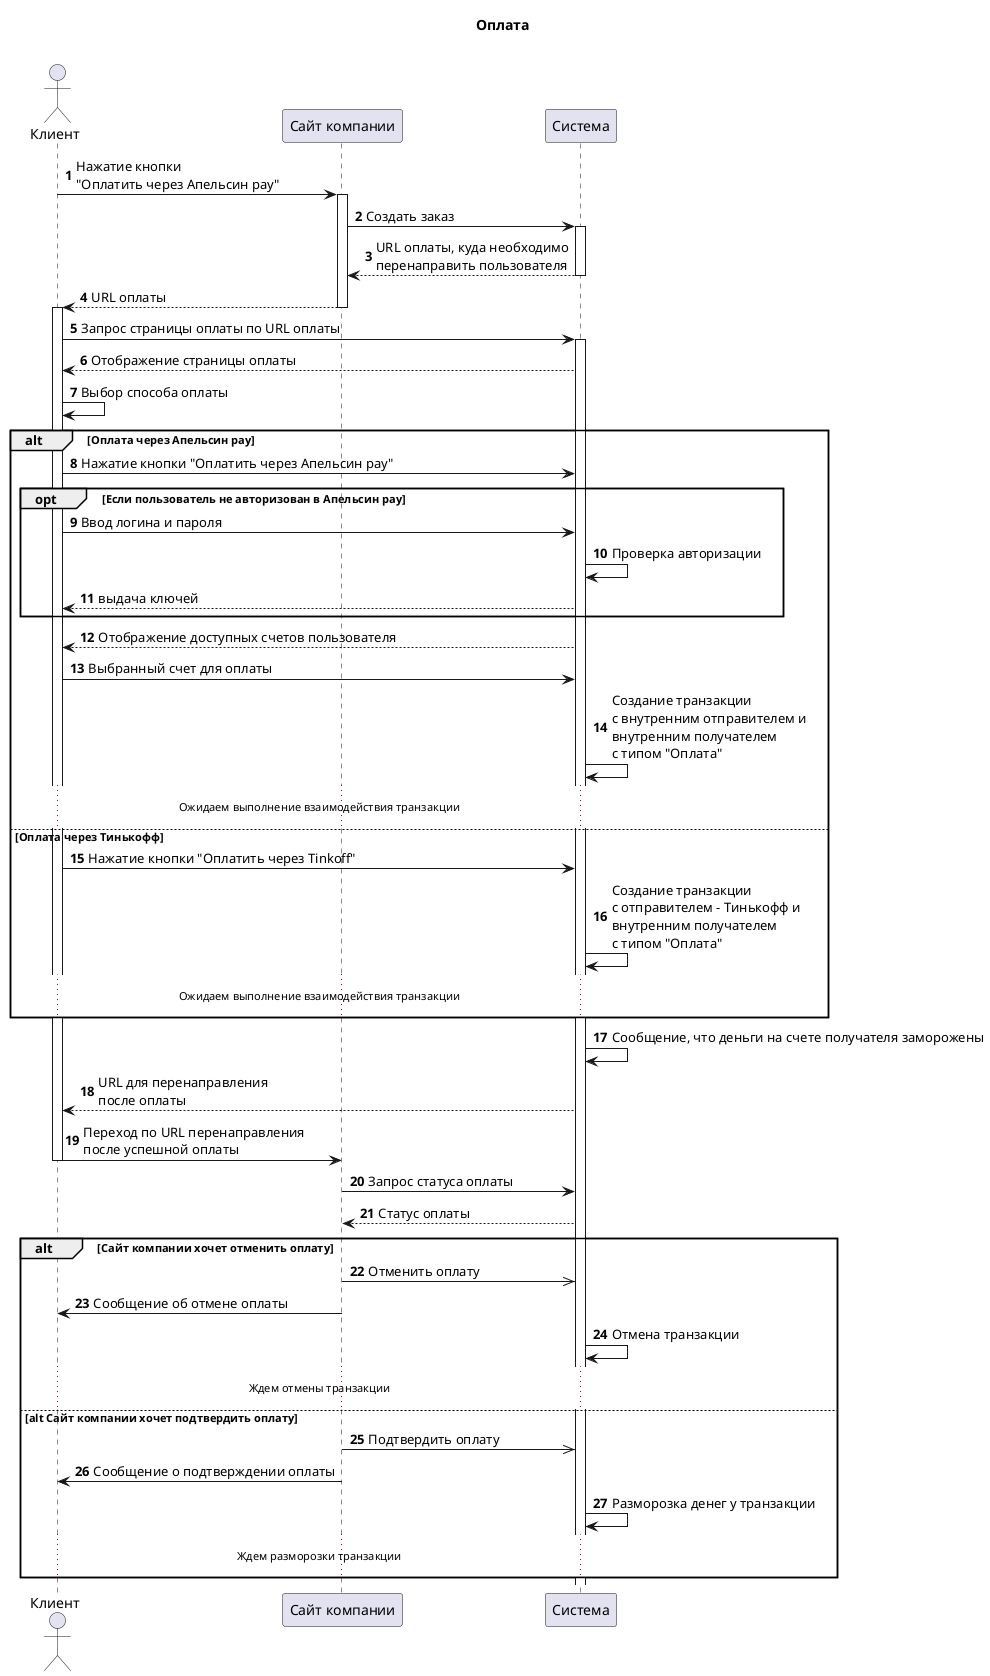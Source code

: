 @startuml
title Оплата\n
autonumber 1
actor "Клиент" as p
p -> "Сайт компании" as c ++: Нажатие кнопки\n"Оплатить через Апельсин pay"

c -> "Система" as sys ++: Создать заказ
sys --> c --: URL оплаты, куда необходимо\nперенаправить пользователя
c --> p --++: URL оплаты
p -> sys ++: Запрос страницы оплаты по URL оплаты
sys --> p: Отображение страницы оплаты
p -> p : Выбор способа оплаты
alt Оплата через Апельсин pay
    p -> sys: Нажатие кнопки "Оплатить через Апельсин pay"
    opt Если пользователь не авторизован в Апельсин pay
       p -> sys: Ввод логина и пароля
       sys -> sys: Проверка авторизации
       sys --> p: выдача ключей
    end
    sys --> p: Отображение доступных счетов пользователя
    p -> sys: Выбранный счет для оплаты
    sys -> sys: Создание транзакции\nс внутренним отправителем и\nвнутренним получателем\nс типом "Оплата"
    ...Ожидаем выполнение взаимодействия транзакции...
else Оплата через Тинькофф
    p -> sys: Нажатие кнопки "Оплатить через Tinkoff"
    sys -> sys: Создание транзакции\nс отправителем - Тинькофф и\nвнутренним получателем\nс типом "Оплата"
    ...Ожидаем выполнение взаимодействия транзакции...
end

sys -> sys: Сообщение, что деньги на счете получателя заморожены
sys --> p: URL для перенаправления\nпосле оплаты
p -> c --: Переход по URL перенаправления\nпосле успешной оплаты
c -> sys: Запрос статуса оплаты
sys --> c: Статус оплаты

alt Сайт компании хочет отменить оплату
    c ->> sys: Отменить оплату
        c -> p: Сообщение об отмене оплаты
    sys -> sys: Отмена транзакции
    ...Ждем отмены транзакции...
else alt Сайт компании хочет подтвердить оплату
    c ->> sys: Подтвердить оплату
        c -> p: Сообщение о подтверждении оплаты
    sys -> sys: Разморозка денег у транзакции
    ...Ждем разморозки транзакции...
end
@enduml